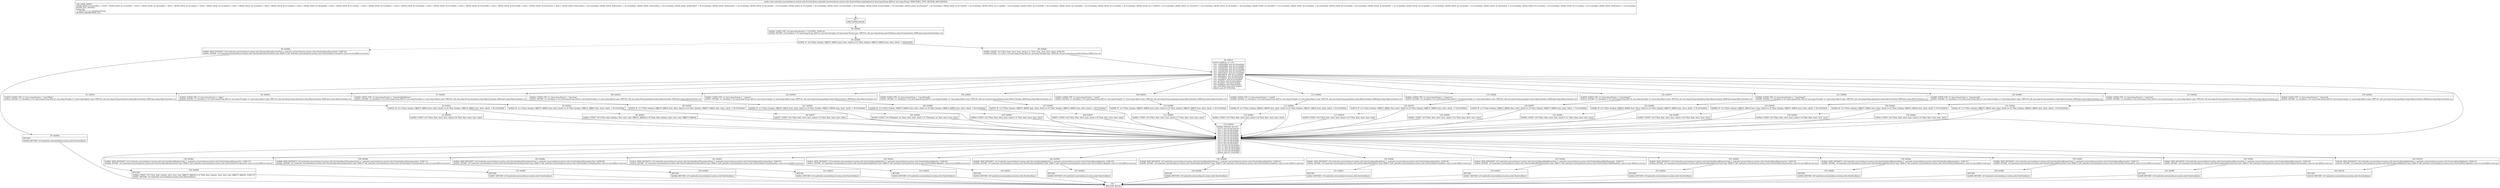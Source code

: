 digraph "CFG forandroidx.constraintlayout.motion.utils.ViewOscillator.makeSpline(Ljava\/lang\/String;)Landroidx\/constraintlayout\/motion\/utils\/ViewOscillator;" {
Node_82 [shape=record,label="{82\:\ ?|MTH_ENTER_BLOCK\l}"];
Node_84 [shape=record,label="{84\:\ 0x0000|0x0000: CONST_STR  (r0 I:java.lang.String) =  \"CUSTOM\"  (LINE:42)\l0x0002: INVOKE  (r0 I:boolean) = (r2 I:java.lang.String A[D('str' java.lang.String)]), (r0 I:java.lang.String) type: VIRTUAL call: java.lang.String.startsWith(java.lang.String):boolean A[MD:(java.lang.String):boolean (c)]\l}"];
Node_85 [shape=record,label="{85\:\ 0x0006|0x0006: IF  (r0 I:??[int, boolean, OBJECT, ARRAY, byte, short, char]) == (0 ??[int, boolean, OBJECT, ARRAY, byte, short, char])  \-\> B:88:0x000e \l}"];
Node_86 [shape=record,label="{86\:\ 0x0008|0x0008: NEW_INSTANCE  (r0 I:androidx.constraintlayout.motion.utils.ViewOscillator$CustomSet) =  androidx.constraintlayout.motion.utils.ViewOscillator$CustomSet  (LINE:43)\l0x000a: INVOKE  (r0 I:androidx.constraintlayout.motion.utils.ViewOscillator$CustomSet) type: DIRECT call: androidx.constraintlayout.motion.utils.ViewOscillator.CustomSet.\<init\>():void A[MD:():void (m)]\l}"];
Node_87 [shape=record,label="{87\:\ 0x000d|RETURN\l|0x000d: RETURN  (r0 I:androidx.constraintlayout.motion.utils.ViewOscillator) \l}"];
Node_83 [shape=record,label="{83\:\ ?|MTH_EXIT_BLOCK\l}"];
Node_88 [shape=record,label="{88\:\ 0x000e|0x000e: CONST  (r0 I:??[int, float, short, byte, char]) = (\-1 ??[int, float, short, byte, char])  (LINE:45)\l0x000f: INVOKE  (r1 I:int) = (r2 I:java.lang.String A[D('str' java.lang.String)]) type: VIRTUAL call: java.lang.String.hashCode():int A[MD:():int (c)]\l}"];
Node_89 [shape=record,label="{89\:\ 0x0013|0x0013: SWITCH  (r1 I:??)\l case \-1249320806: goto B:130:0x00a4\l case \-1249320805: goto B:127:0x009a\l case \-1225497657: goto B:124:0x008f\l case \-1225497656: goto B:121:0x0084\l case \-1225497655: goto B:118:0x0079\l case \-1001078227: goto B:115:0x006e\l case \-908189618: goto B:112:0x0064\l case \-908189617: goto B:109:0x005a\l case \-797520672: goto B:106:0x004f\l case \-40300674: goto B:103:0x0045\l case \-4379043: goto B:100:0x003a\l case 37232917: goto B:97:0x002f\l case 92909918: goto B:94:0x0024\l case 156108012: goto B:91:0x0018\l default: goto B:133:0x00ad \l}"];
Node_91 [shape=record,label="{91\:\ 0x0018|0x0018: CONST_STR  (r1 I:java.lang.String) =  \"waveOffset\" \l0x001a: INVOKE  (r1 I:boolean) = (r2 I:java.lang.String A[D('str' java.lang.String)]), (r1 I:java.lang.Object) type: VIRTUAL call: java.lang.String.equals(java.lang.Object):boolean A[MD:(java.lang.Object):boolean (c)]\l}"];
Node_92 [shape=record,label="{92\:\ 0x001e|0x001e: IF  (r1 I:??[int, boolean, OBJECT, ARRAY, byte, short, char]) == (0 ??[int, boolean, OBJECT, ARRAY, byte, short, char])  \-\> B:133:0x00ad \l}"];
Node_93 [shape=record,label="{93\:\ 0x0020|0x0020: CONST  (r0 I:??[int, float, short, byte, char]) = (8 ??[int, float, short, byte, char]) \l}"];
Node_94 [shape=record,label="{94\:\ 0x0024|0x0024: CONST_STR  (r1 I:java.lang.String) =  \"alpha\" \l0x0026: INVOKE  (r1 I:boolean) = (r2 I:java.lang.String A[D('str' java.lang.String)]), (r1 I:java.lang.Object) type: VIRTUAL call: java.lang.String.equals(java.lang.Object):boolean A[MD:(java.lang.Object):boolean (c)]\l}"];
Node_95 [shape=record,label="{95\:\ 0x002a|0x002a: IF  (r1 I:??[int, boolean, OBJECT, ARRAY, byte, short, char]) == (0 ??[int, boolean, OBJECT, ARRAY, byte, short, char])  \-\> B:133:0x00ad \l}"];
Node_96 [shape=record,label="{96\:\ 0x002c|0x002c: CONST  (r0 I:??[int, float, boolean, short, byte, char, OBJECT, ARRAY]) = (0 ??[int, float, boolean, short, byte, char, OBJECT, ARRAY]) \l}"];
Node_97 [shape=record,label="{97\:\ 0x002f|0x002f: CONST_STR  (r1 I:java.lang.String) =  \"transitionPathRotate\" \l0x0031: INVOKE  (r1 I:boolean) = (r2 I:java.lang.String A[D('str' java.lang.String)]), (r1 I:java.lang.Object) type: VIRTUAL call: java.lang.String.equals(java.lang.Object):boolean A[MD:(java.lang.Object):boolean (c)]\l}"];
Node_98 [shape=record,label="{98\:\ 0x0035|0x0035: IF  (r1 I:??[int, boolean, OBJECT, ARRAY, byte, short, char]) == (0 ??[int, boolean, OBJECT, ARRAY, byte, short, char])  \-\> B:133:0x00ad \l}"];
Node_99 [shape=record,label="{99\:\ 0x0037|0x0037: CONST  (r0 I:??[int, float, short, byte, char]) = (5 ??[int, float, short, byte, char]) \l}"];
Node_100 [shape=record,label="{100\:\ 0x003a|0x003a: CONST_STR  (r1 I:java.lang.String) =  \"elevation\" \l0x003c: INVOKE  (r1 I:boolean) = (r2 I:java.lang.String A[D('str' java.lang.String)]), (r1 I:java.lang.Object) type: VIRTUAL call: java.lang.String.equals(java.lang.Object):boolean A[MD:(java.lang.Object):boolean (c)]\l}"];
Node_101 [shape=record,label="{101\:\ 0x0040|0x0040: IF  (r1 I:??[int, boolean, OBJECT, ARRAY, byte, short, char]) == (0 ??[int, boolean, OBJECT, ARRAY, byte, short, char])  \-\> B:133:0x00ad \l}"];
Node_102 [shape=record,label="{102\:\ 0x0042|0x0042: CONST  (r0 I:??[boolean, int, float, short, byte, char]) = (1 ??[boolean, int, float, short, byte, char]) \l}"];
Node_103 [shape=record,label="{103\:\ 0x0045|0x0045: CONST_STR  (r1 I:java.lang.String) =  \"rotation\" \l0x0047: INVOKE  (r1 I:boolean) = (r2 I:java.lang.String A[D('str' java.lang.String)]), (r1 I:java.lang.Object) type: VIRTUAL call: java.lang.String.equals(java.lang.Object):boolean A[MD:(java.lang.Object):boolean (c)]\l}"];
Node_104 [shape=record,label="{104\:\ 0x004b|0x004b: IF  (r1 I:??[int, boolean, OBJECT, ARRAY, byte, short, char]) == (0 ??[int, boolean, OBJECT, ARRAY, byte, short, char])  \-\> B:133:0x00ad \l}"];
Node_105 [shape=record,label="{105\:\ 0x004d|0x004d: CONST  (r0 I:??[int, float, short, byte, char]) = (2 ??[int, float, short, byte, char]) \l}"];
Node_106 [shape=record,label="{106\:\ 0x004f|0x004f: CONST_STR  (r1 I:java.lang.String) =  \"waveVariesBy\" \l0x0051: INVOKE  (r1 I:boolean) = (r2 I:java.lang.String A[D('str' java.lang.String)]), (r1 I:java.lang.Object) type: VIRTUAL call: java.lang.String.equals(java.lang.Object):boolean A[MD:(java.lang.Object):boolean (c)]\l}"];
Node_107 [shape=record,label="{107\:\ 0x0055|0x0055: IF  (r1 I:??[int, boolean, OBJECT, ARRAY, byte, short, char]) == (0 ??[int, boolean, OBJECT, ARRAY, byte, short, char])  \-\> B:133:0x00ad \l}"];
Node_108 [shape=record,label="{108\:\ 0x0057|0x0057: CONST  (r0 I:??[int, float, short, byte, char]) = (9 ??[int, float, short, byte, char]) \l}"];
Node_109 [shape=record,label="{109\:\ 0x005a|0x005a: CONST_STR  (r1 I:java.lang.String) =  \"scaleY\" \l0x005c: INVOKE  (r1 I:boolean) = (r2 I:java.lang.String A[D('str' java.lang.String)]), (r1 I:java.lang.Object) type: VIRTUAL call: java.lang.String.equals(java.lang.Object):boolean A[MD:(java.lang.Object):boolean (c)]\l}"];
Node_110 [shape=record,label="{110\:\ 0x0060|0x0060: IF  (r1 I:??[int, boolean, OBJECT, ARRAY, byte, short, char]) == (0 ??[int, boolean, OBJECT, ARRAY, byte, short, char])  \-\> B:133:0x00ad \l}"];
Node_111 [shape=record,label="{111\:\ 0x0062|0x0062: CONST  (r0 I:??[int, float, short, byte, char]) = (7 ??[int, float, short, byte, char]) \l}"];
Node_112 [shape=record,label="{112\:\ 0x0064|0x0064: CONST_STR  (r1 I:java.lang.String) =  \"scaleX\" \l0x0066: INVOKE  (r1 I:boolean) = (r2 I:java.lang.String A[D('str' java.lang.String)]), (r1 I:java.lang.Object) type: VIRTUAL call: java.lang.String.equals(java.lang.Object):boolean A[MD:(java.lang.Object):boolean (c)]\l}"];
Node_113 [shape=record,label="{113\:\ 0x006a|0x006a: IF  (r1 I:??[int, boolean, OBJECT, ARRAY, byte, short, char]) == (0 ??[int, boolean, OBJECT, ARRAY, byte, short, char])  \-\> B:133:0x00ad \l}"];
Node_114 [shape=record,label="{114\:\ 0x006c|0x006c: CONST  (r0 I:??[int, float, short, byte, char]) = (6 ??[int, float, short, byte, char]) \l}"];
Node_115 [shape=record,label="{115\:\ 0x006e|0x006e: CONST_STR  (r1 I:java.lang.String) =  \"progress\" \l0x0070: INVOKE  (r1 I:boolean) = (r2 I:java.lang.String A[D('str' java.lang.String)]), (r1 I:java.lang.Object) type: VIRTUAL call: java.lang.String.equals(java.lang.Object):boolean A[MD:(java.lang.Object):boolean (c)]\l}"];
Node_116 [shape=record,label="{116\:\ 0x0074|0x0074: IF  (r1 I:??[int, boolean, OBJECT, ARRAY, byte, short, char]) == (0 ??[int, boolean, OBJECT, ARRAY, byte, short, char])  \-\> B:133:0x00ad \l}"];
Node_117 [shape=record,label="{117\:\ 0x0076|0x0076: CONST  (r0 I:??[int, float, short, byte, char]) = (13 ??[int, float, short, byte, char]) \l}"];
Node_118 [shape=record,label="{118\:\ 0x0079|0x0079: CONST_STR  (r1 I:java.lang.String) =  \"translationZ\" \l0x007b: INVOKE  (r1 I:boolean) = (r2 I:java.lang.String A[D('str' java.lang.String)]), (r1 I:java.lang.Object) type: VIRTUAL call: java.lang.String.equals(java.lang.Object):boolean A[MD:(java.lang.Object):boolean (c)]\l}"];
Node_119 [shape=record,label="{119\:\ 0x007f|0x007f: IF  (r1 I:??[int, boolean, OBJECT, ARRAY, byte, short, char]) == (0 ??[int, boolean, OBJECT, ARRAY, byte, short, char])  \-\> B:133:0x00ad \l}"];
Node_120 [shape=record,label="{120\:\ 0x0081|0x0081: CONST  (r0 I:??[int, float, short, byte, char]) = (12 ??[int, float, short, byte, char]) \l}"];
Node_121 [shape=record,label="{121\:\ 0x0084|0x0084: CONST_STR  (r1 I:java.lang.String) =  \"translationY\" \l0x0086: INVOKE  (r1 I:boolean) = (r2 I:java.lang.String A[D('str' java.lang.String)]), (r1 I:java.lang.Object) type: VIRTUAL call: java.lang.String.equals(java.lang.Object):boolean A[MD:(java.lang.Object):boolean (c)]\l}"];
Node_122 [shape=record,label="{122\:\ 0x008a|0x008a: IF  (r1 I:??[int, boolean, OBJECT, ARRAY, byte, short, char]) == (0 ??[int, boolean, OBJECT, ARRAY, byte, short, char])  \-\> B:133:0x00ad \l}"];
Node_123 [shape=record,label="{123\:\ 0x008c|0x008c: CONST  (r0 I:??[int, float, short, byte, char]) = (11 ??[int, float, short, byte, char]) \l}"];
Node_124 [shape=record,label="{124\:\ 0x008f|0x008f: CONST_STR  (r1 I:java.lang.String) =  \"translationX\" \l0x0091: INVOKE  (r1 I:boolean) = (r2 I:java.lang.String A[D('str' java.lang.String)]), (r1 I:java.lang.Object) type: VIRTUAL call: java.lang.String.equals(java.lang.Object):boolean A[MD:(java.lang.Object):boolean (c)]\l}"];
Node_125 [shape=record,label="{125\:\ 0x0095|0x0095: IF  (r1 I:??[int, boolean, OBJECT, ARRAY, byte, short, char]) == (0 ??[int, boolean, OBJECT, ARRAY, byte, short, char])  \-\> B:133:0x00ad \l}"];
Node_126 [shape=record,label="{126\:\ 0x0097|0x0097: CONST  (r0 I:??[int, float, short, byte, char]) = (10 ??[int, float, short, byte, char]) \l}"];
Node_127 [shape=record,label="{127\:\ 0x009a|0x009a: CONST_STR  (r1 I:java.lang.String) =  \"rotationY\" \l0x009c: INVOKE  (r1 I:boolean) = (r2 I:java.lang.String A[D('str' java.lang.String)]), (r1 I:java.lang.Object) type: VIRTUAL call: java.lang.String.equals(java.lang.Object):boolean A[MD:(java.lang.Object):boolean (c)]\l}"];
Node_128 [shape=record,label="{128\:\ 0x00a0|0x00a0: IF  (r1 I:??[int, boolean, OBJECT, ARRAY, byte, short, char]) == (0 ??[int, boolean, OBJECT, ARRAY, byte, short, char])  \-\> B:133:0x00ad \l}"];
Node_129 [shape=record,label="{129\:\ 0x00a2|0x00a2: CONST  (r0 I:??[int, float, short, byte, char]) = (4 ??[int, float, short, byte, char]) \l}"];
Node_130 [shape=record,label="{130\:\ 0x00a4|0x00a4: CONST_STR  (r1 I:java.lang.String) =  \"rotationX\" \l0x00a6: INVOKE  (r1 I:boolean) = (r2 I:java.lang.String A[D('str' java.lang.String)]), (r1 I:java.lang.Object) type: VIRTUAL call: java.lang.String.equals(java.lang.Object):boolean A[MD:(java.lang.Object):boolean (c)]\l}"];
Node_131 [shape=record,label="{131\:\ 0x00aa|0x00aa: IF  (r1 I:??[int, boolean, OBJECT, ARRAY, byte, short, char]) == (0 ??[int, boolean, OBJECT, ARRAY, byte, short, char])  \-\> B:133:0x00ad \l}"];
Node_132 [shape=record,label="{132\:\ 0x00ac|0x00ac: CONST  (r0 I:??[int, float, short, byte, char]) = (3 ??[int, float, short, byte, char]) \l}"];
Node_133 [shape=record,label="{133\:\ 0x00ad|0x00ad: SWITCH  (r0 I:??)\l case 0: goto B:162:0x0100\l case 1: goto B:160:0x00fa\l case 2: goto B:158:0x00f4\l case 3: goto B:156:0x00ee\l case 4: goto B:154:0x00e8\l case 5: goto B:152:0x00e2\l case 6: goto B:150:0x00dc\l case 7: goto B:148:0x00d6\l case 8: goto B:146:0x00d0\l case 9: goto B:144:0x00ca\l case 10: goto B:142:0x00c4\l case 11: goto B:140:0x00be\l case 12: goto B:138:0x00b8\l case 13: goto B:136:0x00b2\l default: goto B:134:0x00b0 \l}"];
Node_134 [shape=record,label="{134\:\ 0x00b0|RETURN\l|0x00b0: CONST  (r0 I:??[int, float, boolean, short, byte, char, OBJECT, ARRAY]) = (0 ??[int, float, boolean, short, byte, char, OBJECT, ARRAY])  (LINE:75)\l0x00b1: RETURN  (r0 I:androidx.constraintlayout.motion.utils.ViewOscillator) \l}"];
Node_136 [shape=record,label="{136\:\ 0x00b2|0x00b2: NEW_INSTANCE  (r0 I:androidx.constraintlayout.motion.utils.ViewOscillator$ProgressSet) =  androidx.constraintlayout.motion.utils.ViewOscillator$ProgressSet  (LINE:73)\l0x00b4: INVOKE  (r0 I:androidx.constraintlayout.motion.utils.ViewOscillator$ProgressSet) type: DIRECT call: androidx.constraintlayout.motion.utils.ViewOscillator.ProgressSet.\<init\>():void A[MD:():void (m)]\l}"];
Node_137 [shape=record,label="{137\:\ 0x00b7|RETURN\l|0x00b7: RETURN  (r0 I:androidx.constraintlayout.motion.utils.ViewOscillator) \l}"];
Node_138 [shape=record,label="{138\:\ 0x00b8|0x00b8: NEW_INSTANCE  (r0 I:androidx.constraintlayout.motion.utils.ViewOscillator$TranslationZset) =  androidx.constraintlayout.motion.utils.ViewOscillator$TranslationZset  (LINE:71)\l0x00ba: INVOKE  (r0 I:androidx.constraintlayout.motion.utils.ViewOscillator$TranslationZset) type: DIRECT call: androidx.constraintlayout.motion.utils.ViewOscillator.TranslationZset.\<init\>():void A[MD:():void (m)]\l}"];
Node_139 [shape=record,label="{139\:\ 0x00bd|RETURN\l|0x00bd: RETURN  (r0 I:androidx.constraintlayout.motion.utils.ViewOscillator) \l}"];
Node_140 [shape=record,label="{140\:\ 0x00be|0x00be: NEW_INSTANCE  (r0 I:androidx.constraintlayout.motion.utils.ViewOscillator$TranslationYset) =  androidx.constraintlayout.motion.utils.ViewOscillator$TranslationYset  (LINE:69)\l0x00c0: INVOKE  (r0 I:androidx.constraintlayout.motion.utils.ViewOscillator$TranslationYset) type: DIRECT call: androidx.constraintlayout.motion.utils.ViewOscillator.TranslationYset.\<init\>():void A[MD:():void (m)]\l}"];
Node_141 [shape=record,label="{141\:\ 0x00c3|RETURN\l|0x00c3: RETURN  (r0 I:androidx.constraintlayout.motion.utils.ViewOscillator) \l}"];
Node_142 [shape=record,label="{142\:\ 0x00c4|0x00c4: NEW_INSTANCE  (r0 I:androidx.constraintlayout.motion.utils.ViewOscillator$TranslationXset) =  androidx.constraintlayout.motion.utils.ViewOscillator$TranslationXset  (LINE:67)\l0x00c6: INVOKE  (r0 I:androidx.constraintlayout.motion.utils.ViewOscillator$TranslationXset) type: DIRECT call: androidx.constraintlayout.motion.utils.ViewOscillator.TranslationXset.\<init\>():void A[MD:():void (m)]\l}"];
Node_143 [shape=record,label="{143\:\ 0x00c9|RETURN\l|0x00c9: RETURN  (r0 I:androidx.constraintlayout.motion.utils.ViewOscillator) \l}"];
Node_144 [shape=record,label="{144\:\ 0x00ca|0x00ca: NEW_INSTANCE  (r0 I:androidx.constraintlayout.motion.utils.ViewOscillator$AlphaSet) =  androidx.constraintlayout.motion.utils.ViewOscillator$AlphaSet  (LINE:65)\l0x00cc: INVOKE  (r0 I:androidx.constraintlayout.motion.utils.ViewOscillator$AlphaSet) type: DIRECT call: androidx.constraintlayout.motion.utils.ViewOscillator.AlphaSet.\<init\>():void A[MD:():void (m)]\l}"];
Node_145 [shape=record,label="{145\:\ 0x00cf|RETURN\l|0x00cf: RETURN  (r0 I:androidx.constraintlayout.motion.utils.ViewOscillator) \l}"];
Node_146 [shape=record,label="{146\:\ 0x00d0|0x00d0: NEW_INSTANCE  (r0 I:androidx.constraintlayout.motion.utils.ViewOscillator$AlphaSet) =  androidx.constraintlayout.motion.utils.ViewOscillator$AlphaSet  (LINE:63)\l0x00d2: INVOKE  (r0 I:androidx.constraintlayout.motion.utils.ViewOscillator$AlphaSet) type: DIRECT call: androidx.constraintlayout.motion.utils.ViewOscillator.AlphaSet.\<init\>():void A[MD:():void (m)]\l}"];
Node_147 [shape=record,label="{147\:\ 0x00d5|RETURN\l|0x00d5: RETURN  (r0 I:androidx.constraintlayout.motion.utils.ViewOscillator) \l}"];
Node_148 [shape=record,label="{148\:\ 0x00d6|0x00d6: NEW_INSTANCE  (r0 I:androidx.constraintlayout.motion.utils.ViewOscillator$ScaleYset) =  androidx.constraintlayout.motion.utils.ViewOscillator$ScaleYset  (LINE:61)\l0x00d8: INVOKE  (r0 I:androidx.constraintlayout.motion.utils.ViewOscillator$ScaleYset) type: DIRECT call: androidx.constraintlayout.motion.utils.ViewOscillator.ScaleYset.\<init\>():void A[MD:():void (m)]\l}"];
Node_149 [shape=record,label="{149\:\ 0x00db|RETURN\l|0x00db: RETURN  (r0 I:androidx.constraintlayout.motion.utils.ViewOscillator) \l}"];
Node_150 [shape=record,label="{150\:\ 0x00dc|0x00dc: NEW_INSTANCE  (r0 I:androidx.constraintlayout.motion.utils.ViewOscillator$ScaleXset) =  androidx.constraintlayout.motion.utils.ViewOscillator$ScaleXset  (LINE:59)\l0x00de: INVOKE  (r0 I:androidx.constraintlayout.motion.utils.ViewOscillator$ScaleXset) type: DIRECT call: androidx.constraintlayout.motion.utils.ViewOscillator.ScaleXset.\<init\>():void A[MD:():void (m)]\l}"];
Node_151 [shape=record,label="{151\:\ 0x00e1|RETURN\l|0x00e1: RETURN  (r0 I:androidx.constraintlayout.motion.utils.ViewOscillator) \l}"];
Node_152 [shape=record,label="{152\:\ 0x00e2|0x00e2: NEW_INSTANCE  (r0 I:androidx.constraintlayout.motion.utils.ViewOscillator$PathRotateSet) =  androidx.constraintlayout.motion.utils.ViewOscillator$PathRotateSet  (LINE:57)\l0x00e4: INVOKE  (r0 I:androidx.constraintlayout.motion.utils.ViewOscillator$PathRotateSet) type: DIRECT call: androidx.constraintlayout.motion.utils.ViewOscillator.PathRotateSet.\<init\>():void A[MD:():void (m)]\l}"];
Node_153 [shape=record,label="{153\:\ 0x00e7|RETURN\l|0x00e7: RETURN  (r0 I:androidx.constraintlayout.motion.utils.ViewOscillator) \l}"];
Node_154 [shape=record,label="{154\:\ 0x00e8|0x00e8: NEW_INSTANCE  (r0 I:androidx.constraintlayout.motion.utils.ViewOscillator$RotationYset) =  androidx.constraintlayout.motion.utils.ViewOscillator$RotationYset  (LINE:55)\l0x00ea: INVOKE  (r0 I:androidx.constraintlayout.motion.utils.ViewOscillator$RotationYset) type: DIRECT call: androidx.constraintlayout.motion.utils.ViewOscillator.RotationYset.\<init\>():void A[MD:():void (m)]\l}"];
Node_155 [shape=record,label="{155\:\ 0x00ed|RETURN\l|0x00ed: RETURN  (r0 I:androidx.constraintlayout.motion.utils.ViewOscillator) \l}"];
Node_156 [shape=record,label="{156\:\ 0x00ee|0x00ee: NEW_INSTANCE  (r0 I:androidx.constraintlayout.motion.utils.ViewOscillator$RotationXset) =  androidx.constraintlayout.motion.utils.ViewOscillator$RotationXset  (LINE:53)\l0x00f0: INVOKE  (r0 I:androidx.constraintlayout.motion.utils.ViewOscillator$RotationXset) type: DIRECT call: androidx.constraintlayout.motion.utils.ViewOscillator.RotationXset.\<init\>():void A[MD:():void (m)]\l}"];
Node_157 [shape=record,label="{157\:\ 0x00f3|RETURN\l|0x00f3: RETURN  (r0 I:androidx.constraintlayout.motion.utils.ViewOscillator) \l}"];
Node_158 [shape=record,label="{158\:\ 0x00f4|0x00f4: NEW_INSTANCE  (r0 I:androidx.constraintlayout.motion.utils.ViewOscillator$RotationSet) =  androidx.constraintlayout.motion.utils.ViewOscillator$RotationSet  (LINE:51)\l0x00f6: INVOKE  (r0 I:androidx.constraintlayout.motion.utils.ViewOscillator$RotationSet) type: DIRECT call: androidx.constraintlayout.motion.utils.ViewOscillator.RotationSet.\<init\>():void A[MD:():void (m)]\l}"];
Node_159 [shape=record,label="{159\:\ 0x00f9|RETURN\l|0x00f9: RETURN  (r0 I:androidx.constraintlayout.motion.utils.ViewOscillator) \l}"];
Node_160 [shape=record,label="{160\:\ 0x00fa|0x00fa: NEW_INSTANCE  (r0 I:androidx.constraintlayout.motion.utils.ViewOscillator$ElevationSet) =  androidx.constraintlayout.motion.utils.ViewOscillator$ElevationSet  (LINE:49)\l0x00fc: INVOKE  (r0 I:androidx.constraintlayout.motion.utils.ViewOscillator$ElevationSet) type: DIRECT call: androidx.constraintlayout.motion.utils.ViewOscillator.ElevationSet.\<init\>():void A[MD:():void (m)]\l}"];
Node_161 [shape=record,label="{161\:\ 0x00ff|RETURN\l|0x00ff: RETURN  (r0 I:androidx.constraintlayout.motion.utils.ViewOscillator) \l}"];
Node_162 [shape=record,label="{162\:\ 0x0100|0x0100: NEW_INSTANCE  (r0 I:androidx.constraintlayout.motion.utils.ViewOscillator$AlphaSet) =  androidx.constraintlayout.motion.utils.ViewOscillator$AlphaSet  (LINE:47)\l0x0102: INVOKE  (r0 I:androidx.constraintlayout.motion.utils.ViewOscillator$AlphaSet) type: DIRECT call: androidx.constraintlayout.motion.utils.ViewOscillator.AlphaSet.\<init\>():void A[MD:():void (m)]\l}"];
Node_163 [shape=record,label="{163\:\ 0x0105|RETURN\l|0x0105: RETURN  (r0 I:androidx.constraintlayout.motion.utils.ViewOscillator) \l}"];
MethodNode[shape=record,label="{public static androidx.constraintlayout.motion.utils.ViewOscillator androidx.constraintlayout.motion.utils.ViewOscillator.makeSpline((r2 I:java.lang.String A[D('str' java.lang.String), IMMUTABLE_TYPE, METHOD_ARGUMENT]))  | USE_LINES_HINTS\lCROSS_EDGE: B:135:0x00b1 \-\> B:83:?, CROSS_EDGE: B:137:0x00b7 \-\> B:83:?, CROSS_EDGE: B:139:0x00bd \-\> B:83:?, CROSS_EDGE: B:141:0x00c3 \-\> B:83:?, CROSS_EDGE: B:143:0x00c9 \-\> B:83:?, CROSS_EDGE: B:145:0x00cf \-\> B:83:?, CROSS_EDGE: B:147:0x00d5 \-\> B:83:?, CROSS_EDGE: B:149:0x00db \-\> B:83:?, CROSS_EDGE: B:151:0x00e1 \-\> B:83:?, CROSS_EDGE: B:153:0x00e7 \-\> B:83:?, CROSS_EDGE: B:155:0x00ed \-\> B:83:?, CROSS_EDGE: B:157:0x00f3 \-\> B:83:?, CROSS_EDGE: B:159:0x00f9 \-\> B:83:?, CROSS_EDGE: B:161:0x00ff \-\> B:83:?, CROSS_EDGE: B:163:0x0105 \-\> B:83:?, CROSS_EDGE: B:92:0x001e \-\> B:133:0x00ad, CROSS_EDGE: B:96:0x002c \-\> B:133:0x00ad, CROSS_EDGE: B:95:0x002a \-\> B:133:0x00ad, CROSS_EDGE: B:99:0x0037 \-\> B:133:0x00ad, CROSS_EDGE: B:98:0x0035 \-\> B:133:0x00ad, CROSS_EDGE: B:102:0x0042 \-\> B:133:0x00ad, CROSS_EDGE: B:101:0x0040 \-\> B:133:0x00ad, CROSS_EDGE: B:105:0x004d \-\> B:133:0x00ad, CROSS_EDGE: B:104:0x004b \-\> B:133:0x00ad, CROSS_EDGE: B:108:0x0057 \-\> B:133:0x00ad, CROSS_EDGE: B:107:0x0055 \-\> B:133:0x00ad, CROSS_EDGE: B:111:0x0062 \-\> B:133:0x00ad, CROSS_EDGE: B:110:0x0060 \-\> B:133:0x00ad, CROSS_EDGE: B:114:0x006c \-\> B:133:0x00ad, CROSS_EDGE: B:113:0x006a \-\> B:133:0x00ad, CROSS_EDGE: B:117:0x0076 \-\> B:133:0x00ad, CROSS_EDGE: B:116:0x0074 \-\> B:133:0x00ad, CROSS_EDGE: B:120:0x0081 \-\> B:133:0x00ad, CROSS_EDGE: B:119:0x007f \-\> B:133:0x00ad, CROSS_EDGE: B:123:0x008c \-\> B:133:0x00ad, CROSS_EDGE: B:122:0x008a \-\> B:133:0x00ad, CROSS_EDGE: B:126:0x0097 \-\> B:133:0x00ad, CROSS_EDGE: B:125:0x0095 \-\> B:133:0x00ad, CROSS_EDGE: B:129:0x00a2 \-\> B:133:0x00ad, CROSS_EDGE: B:128:0x00a0 \-\> B:133:0x00ad, CROSS_EDGE: B:132:0x00ac \-\> B:133:0x00ad, CROSS_EDGE: B:131:0x00aa \-\> B:133:0x00ad, CROSS_EDGE: B:89:0x0013 \-\> B:133:0x00ad\lINLINE_NOT_NEEDED\lDebug Info:\l  \-1 \-0x015f: r2 'str' Ljava\/lang\/String;\lMETHOD_PARAMETERS: [str]\l}"];
MethodNode -> Node_82;Node_82 -> Node_84;
Node_84 -> Node_85;
Node_85 -> Node_86[style=dashed];
Node_85 -> Node_88;
Node_86 -> Node_87;
Node_87 -> Node_83;
Node_88 -> Node_89;
Node_89 -> Node_91;
Node_89 -> Node_94;
Node_89 -> Node_97;
Node_89 -> Node_100;
Node_89 -> Node_103;
Node_89 -> Node_106;
Node_89 -> Node_109;
Node_89 -> Node_112;
Node_89 -> Node_115;
Node_89 -> Node_118;
Node_89 -> Node_121;
Node_89 -> Node_124;
Node_89 -> Node_127;
Node_89 -> Node_130;
Node_89 -> Node_133;
Node_91 -> Node_92;
Node_92 -> Node_93[style=dashed];
Node_92 -> Node_133;
Node_93 -> Node_133;
Node_94 -> Node_95;
Node_95 -> Node_96[style=dashed];
Node_95 -> Node_133;
Node_96 -> Node_133;
Node_97 -> Node_98;
Node_98 -> Node_99[style=dashed];
Node_98 -> Node_133;
Node_99 -> Node_133;
Node_100 -> Node_101;
Node_101 -> Node_102[style=dashed];
Node_101 -> Node_133;
Node_102 -> Node_133;
Node_103 -> Node_104;
Node_104 -> Node_105[style=dashed];
Node_104 -> Node_133;
Node_105 -> Node_133;
Node_106 -> Node_107;
Node_107 -> Node_108[style=dashed];
Node_107 -> Node_133;
Node_108 -> Node_133;
Node_109 -> Node_110;
Node_110 -> Node_111[style=dashed];
Node_110 -> Node_133;
Node_111 -> Node_133;
Node_112 -> Node_113;
Node_113 -> Node_114[style=dashed];
Node_113 -> Node_133;
Node_114 -> Node_133;
Node_115 -> Node_116;
Node_116 -> Node_117[style=dashed];
Node_116 -> Node_133;
Node_117 -> Node_133;
Node_118 -> Node_119;
Node_119 -> Node_120[style=dashed];
Node_119 -> Node_133;
Node_120 -> Node_133;
Node_121 -> Node_122;
Node_122 -> Node_123[style=dashed];
Node_122 -> Node_133;
Node_123 -> Node_133;
Node_124 -> Node_125;
Node_125 -> Node_126[style=dashed];
Node_125 -> Node_133;
Node_126 -> Node_133;
Node_127 -> Node_128;
Node_128 -> Node_129[style=dashed];
Node_128 -> Node_133;
Node_129 -> Node_133;
Node_130 -> Node_131;
Node_131 -> Node_132[style=dashed];
Node_131 -> Node_133;
Node_132 -> Node_133;
Node_133 -> Node_134;
Node_133 -> Node_136;
Node_133 -> Node_138;
Node_133 -> Node_140;
Node_133 -> Node_142;
Node_133 -> Node_144;
Node_133 -> Node_146;
Node_133 -> Node_148;
Node_133 -> Node_150;
Node_133 -> Node_152;
Node_133 -> Node_154;
Node_133 -> Node_156;
Node_133 -> Node_158;
Node_133 -> Node_160;
Node_133 -> Node_162;
Node_134 -> Node_83;
Node_136 -> Node_137;
Node_137 -> Node_83;
Node_138 -> Node_139;
Node_139 -> Node_83;
Node_140 -> Node_141;
Node_141 -> Node_83;
Node_142 -> Node_143;
Node_143 -> Node_83;
Node_144 -> Node_145;
Node_145 -> Node_83;
Node_146 -> Node_147;
Node_147 -> Node_83;
Node_148 -> Node_149;
Node_149 -> Node_83;
Node_150 -> Node_151;
Node_151 -> Node_83;
Node_152 -> Node_153;
Node_153 -> Node_83;
Node_154 -> Node_155;
Node_155 -> Node_83;
Node_156 -> Node_157;
Node_157 -> Node_83;
Node_158 -> Node_159;
Node_159 -> Node_83;
Node_160 -> Node_161;
Node_161 -> Node_83;
Node_162 -> Node_163;
Node_163 -> Node_83;
}

